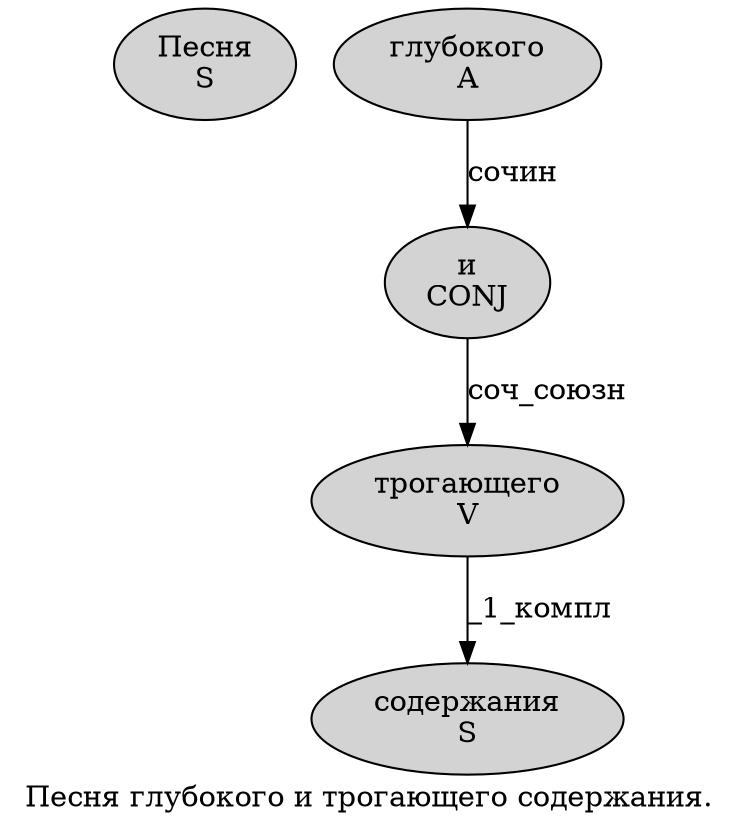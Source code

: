 digraph SENTENCE_217 {
	graph [label="Песня глубокого и трогающего содержания."]
	node [style=filled]
		0 [label="Песня
S" color="" fillcolor=lightgray penwidth=1 shape=ellipse]
		1 [label="глубокого
A" color="" fillcolor=lightgray penwidth=1 shape=ellipse]
		2 [label="и
CONJ" color="" fillcolor=lightgray penwidth=1 shape=ellipse]
		3 [label="трогающего
V" color="" fillcolor=lightgray penwidth=1 shape=ellipse]
		4 [label="содержания
S" color="" fillcolor=lightgray penwidth=1 shape=ellipse]
			3 -> 4 [label="_1_компл"]
			2 -> 3 [label="соч_союзн"]
			1 -> 2 [label="сочин"]
}